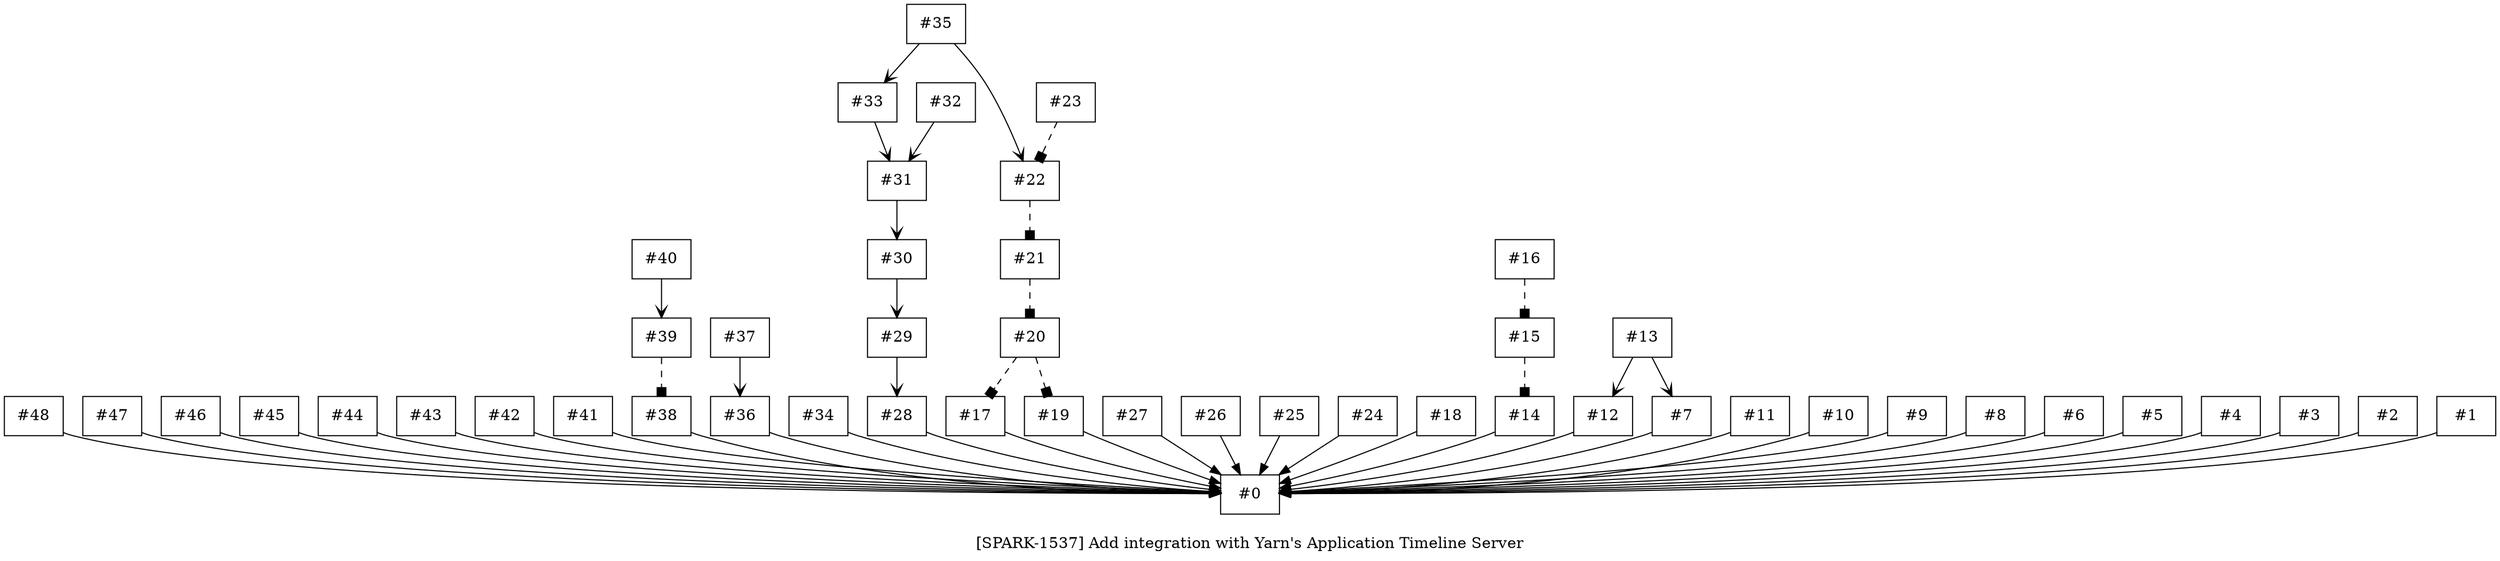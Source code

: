 digraph spark {
  layout="dot";
  label="\n[SPARK-1537] Add integration with Yarn's Application Timeline Server\n";
  48[shape="box",label="#48"];
  0[shape="box",label="#0"];
  47[shape="box",label="#47"];
  46[shape="box",label="#46"];
  45[shape="box",label="#45"];
  44[shape="box",label="#44"];
  43[shape="box",label="#43"];
  42[shape="box",label="#42"];
  41[shape="box",label="#41"];
  40[shape="box",label="#40"];
  39[shape="box",label="#39"];
  38[shape="box",label="#38"];
  37[shape="box",label="#37"];
  36[shape="box",label="#36"];
  35[shape="box",label="#35"];
  33[shape="box",label="#33"];
  22[shape="box",label="#22"];
  34[shape="box",label="#34"];
  31[shape="box",label="#31"];
  32[shape="box",label="#32"];
  30[shape="box",label="#30"];
  29[shape="box",label="#29"];
  28[shape="box",label="#28"];
  27[shape="box",label="#27"];
  26[shape="box",label="#26"];
  25[shape="box",label="#25"];
  24[shape="box",label="#24"];
  23[shape="box",label="#23"];
  21[shape="box",label="#21"];
  20[shape="box",label="#20"];
  17[shape="box",label="#17"];
  19[shape="box",label="#19"];
  18[shape="box",label="#18"];
  16[shape="box",label="#16"];
  15[shape="box",label="#15"];
  14[shape="box",label="#14"];
  13[shape="box",label="#13"];
  12[shape="box",label="#12"];
  7[shape="box",label="#7"];
  11[shape="box",label="#11"];
  10[shape="box",label="#10"];
  9[shape="box",label="#9"];
  8[shape="box",label="#8"];
  6[shape="box",label="#6"];
  5[shape="box",label="#5"];
  4[shape="box",label="#4"];
  3[shape="box",label="#3"];
  2[shape="box",label="#2"];
  1[shape="box",label="#1"];
  48 -> 0;
  47 -> 0;
  46 -> 0;
  45 -> 0;
  44 -> 0;
  43 -> 0;
  42 -> 0;
  41 -> 0;
  40 -> 39[arrowhead="vee"];
  39 -> 38[arrowhead="box",style="dashed"];
  38 -> 0;
  37 -> 36[arrowhead="vee"];
  36 -> 0;
  35 -> 33[arrowhead="vee"];
  35 -> 22[arrowhead="vee"];
  34 -> 0;
  33 -> 31[arrowhead="vee"];
  32 -> 31[arrowhead="vee"];
  31 -> 30[arrowhead="vee"];
  30 -> 29[arrowhead="vee"];
  29 -> 28[arrowhead="vee"];
  28 -> 0;
  27 -> 0;
  26 -> 0;
  25 -> 0;
  24 -> 0;
  23 -> 22[arrowhead="box",style="dashed"];
  22 -> 21[arrowhead="box",style="dashed"];
  21 -> 20[arrowhead="box",style="dashed"];
  20 -> 17[arrowhead="box",style="dashed"];
  20 -> 19[arrowhead="box",style="dashed"];
  19 -> 0;
  18 -> 0;
  17 -> 0;
  16 -> 15[arrowhead="box",style="dashed"];
  15 -> 14[arrowhead="box",style="dashed"];
  14 -> 0;
  13 -> 12[arrowhead="vee"];
  13 -> 7[arrowhead="vee"];
  12 -> 0;
  11 -> 0;
  10 -> 0;
  9 -> 0;
  8 -> 0;
  7 -> 0;
  6 -> 0;
  5 -> 0;
  4 -> 0;
  3 -> 0;
  2 -> 0;
  1 -> 0;
}
